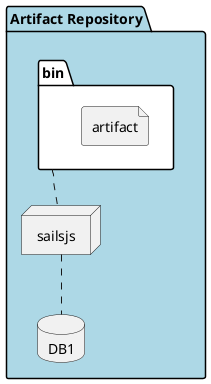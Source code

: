 @startuml

package  "Artifact Repository" #lightblue {
  folder bin #ffffff {
    file artifact
  }
  node sailsjs
  database DB1

  sailsjs .. DB1
  bin .. sailsjs
}

@enduml
